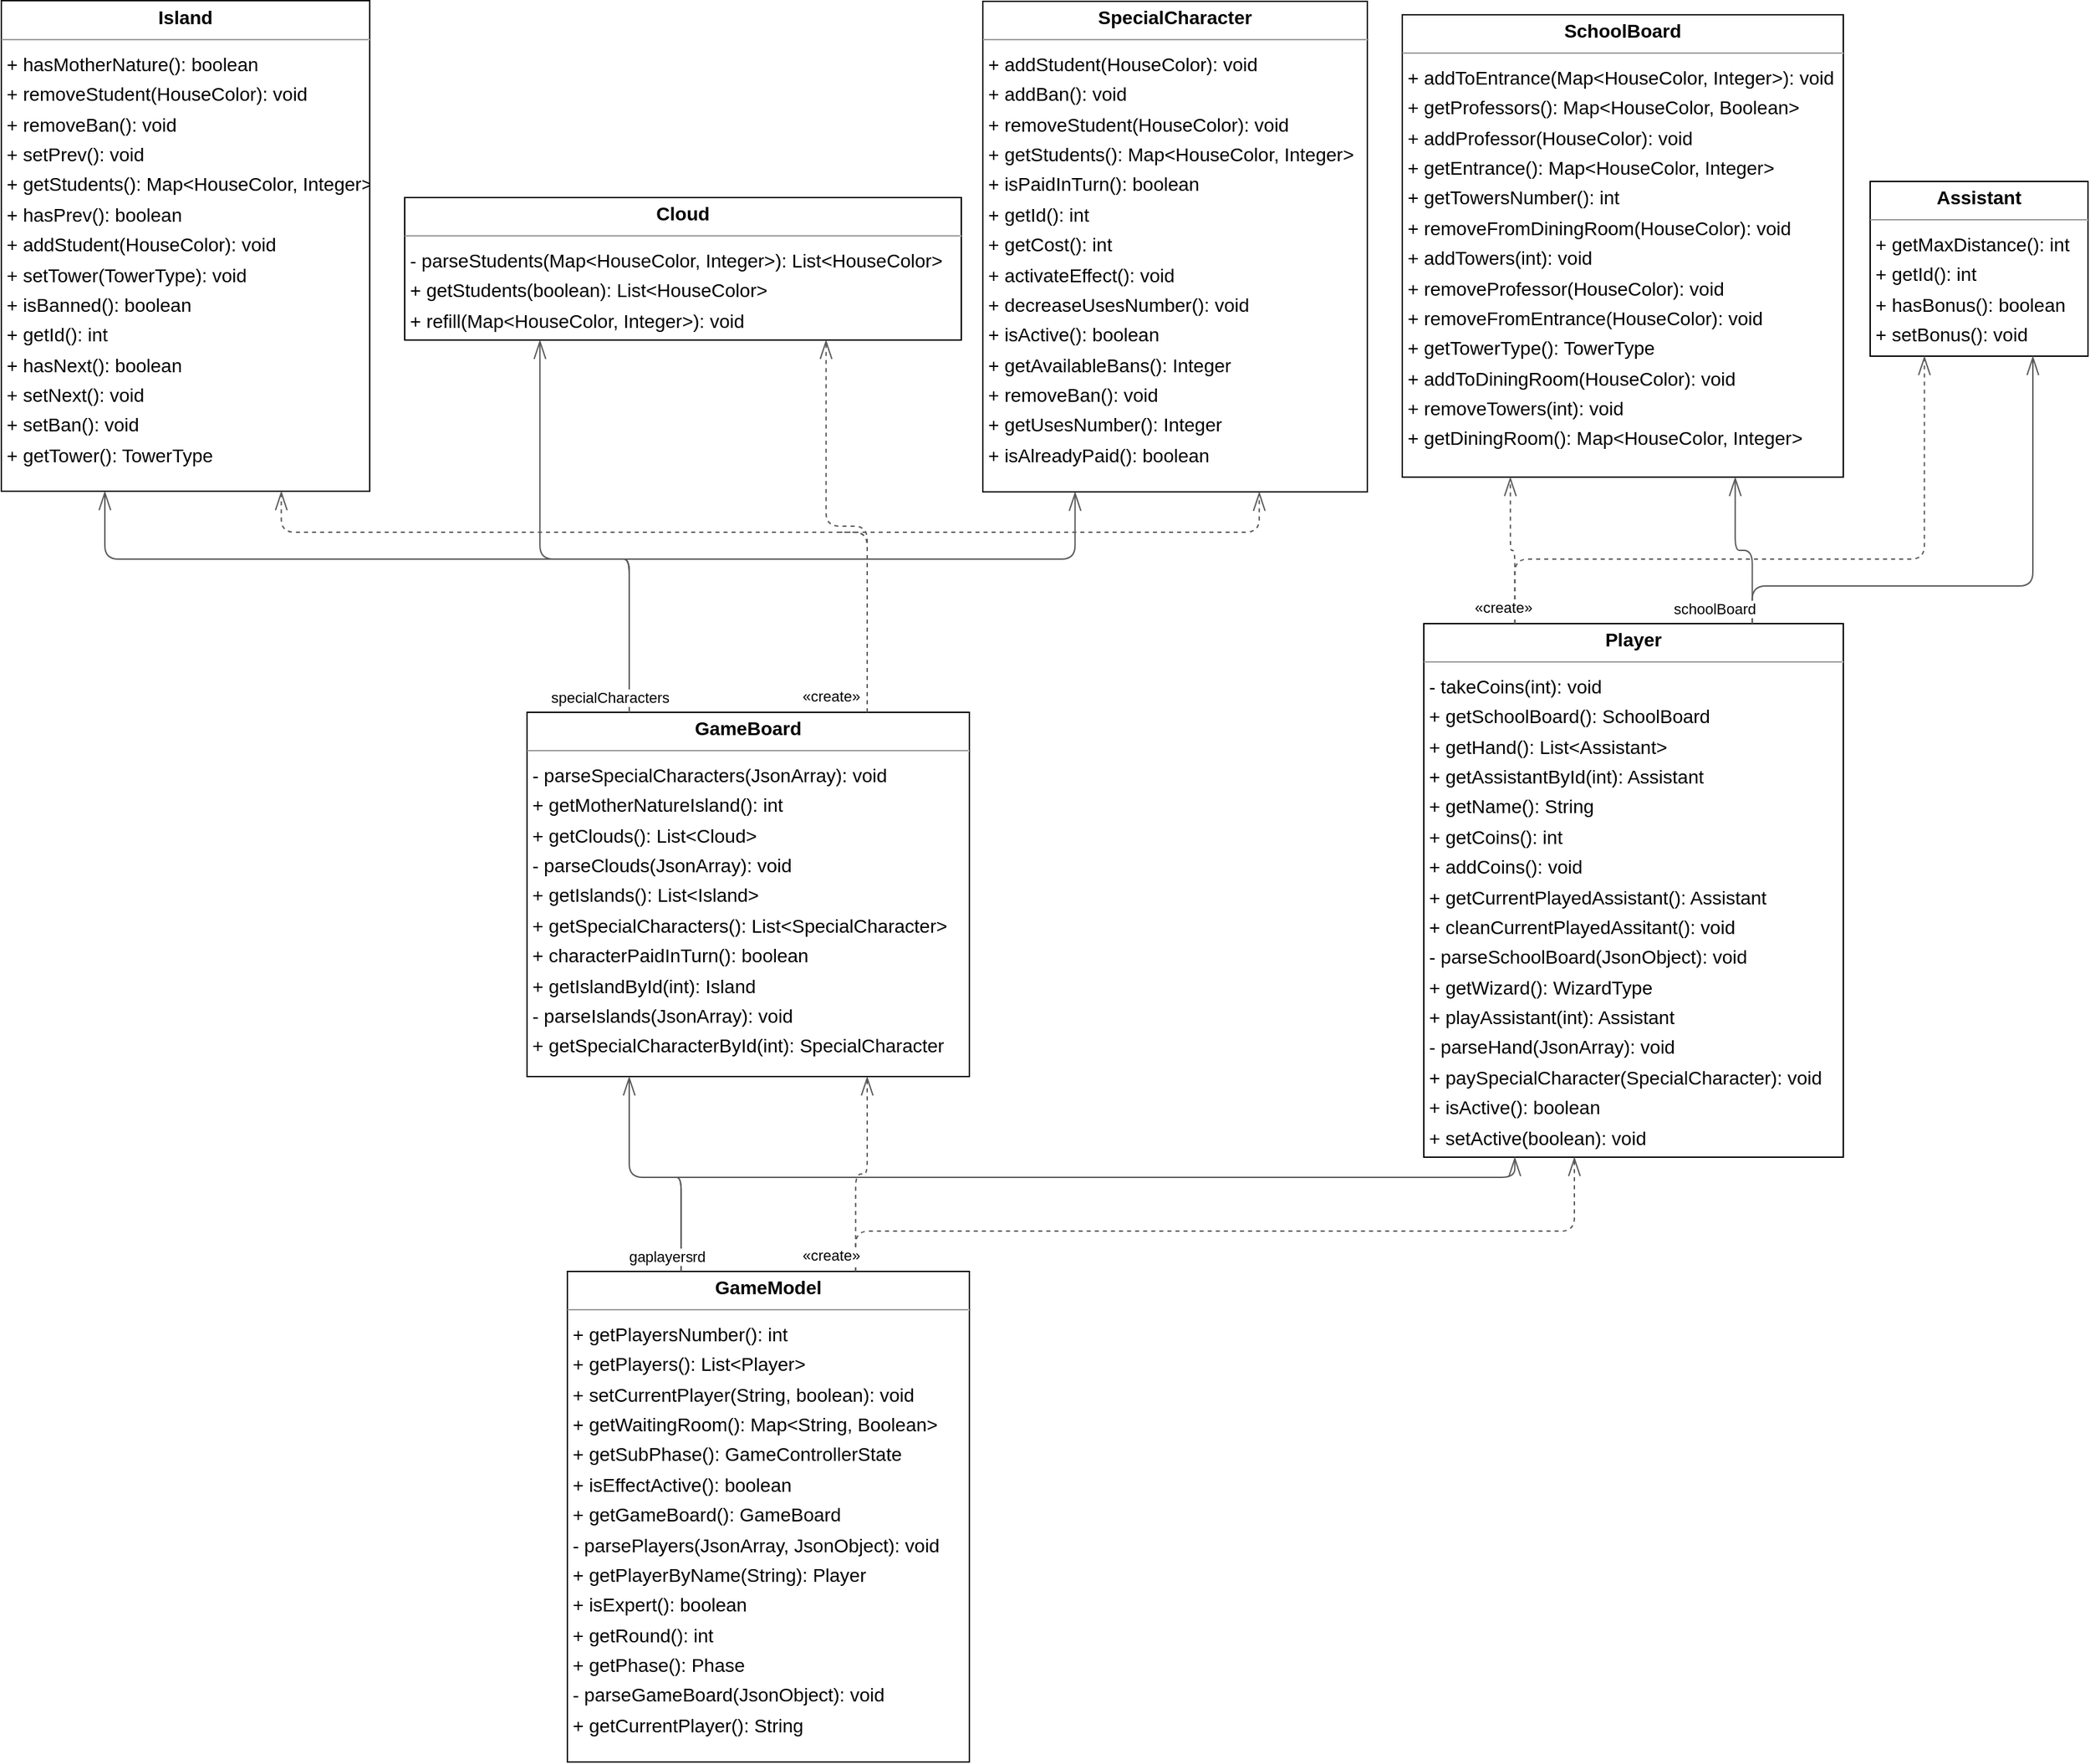 <mxfile version="18.0.4" type="device"><diagram id="F02eRD6FefcrJwGXbE2t" name="Page-1"><mxGraphModel dx="2797" dy="1678" grid="1" gridSize="10" guides="1" tooltips="1" connect="1" arrows="1" fold="1" page="0" pageScale="1" pageWidth="1920" pageHeight="1200" background="none" math="0" shadow="0"><root><mxCell id="0"/><mxCell id="1" parent="0"/><mxCell id="node2" value="&lt;p style=&quot;margin:0px;margin-top:4px;text-align:center;&quot;&gt;&lt;b&gt;Assistant&lt;/b&gt;&lt;/p&gt;&lt;hr size=&quot;1&quot;/&gt;&lt;p style=&quot;margin:0 0 0 4px;line-height:1.6;&quot;&gt;+ getMaxDistance(): int&lt;br/&gt;+ getId(): int&lt;br/&gt;+ hasBonus(): boolean&lt;br/&gt;+ setBonus(): void&lt;/p&gt;" style="verticalAlign=top;align=left;overflow=fill;fontSize=14;fontFamily=Helvetica;html=1;rounded=0;shadow=0;comic=0;labelBackgroundColor=none;strokeWidth=1;" parent="1" vertex="1"><mxGeometry x="280" y="-336" width="162" height="130" as="geometry"/></mxCell><mxCell id="node5" value="&lt;p style=&quot;margin:0px;margin-top:4px;text-align:center;&quot;&gt;&lt;b&gt;Cloud&lt;/b&gt;&lt;/p&gt;&lt;hr size=&quot;1&quot;&gt;&lt;p style=&quot;margin:0 0 0 4px;line-height:1.6;&quot;&gt;- parseStudents(Map&amp;lt;HouseColor, Integer&amp;gt;): List&amp;lt;HouseColor&amp;gt;&lt;br&gt;+ getStudents(boolean): List&amp;lt;HouseColor&amp;gt;&lt;br&gt;+ refill(Map&amp;lt;HouseColor, Integer&amp;gt;): void&lt;/p&gt;" style="verticalAlign=top;align=left;overflow=fill;fontSize=14;fontFamily=Helvetica;html=1;rounded=0;shadow=0;comic=0;labelBackgroundColor=none;strokeWidth=1;" parent="1" vertex="1"><mxGeometry x="-810" y="-324" width="414" height="106" as="geometry"/></mxCell><mxCell id="node3" value="&lt;p style=&quot;margin:0px;margin-top:4px;text-align:center;&quot;&gt;&lt;b&gt;GameBoard&lt;/b&gt;&lt;/p&gt;&lt;hr size=&quot;1&quot;/&gt;&lt;p style=&quot;margin:0 0 0 4px;line-height:1.6;&quot;&gt;- parseSpecialCharacters(JsonArray): void&lt;br/&gt;+ getMotherNatureIsland(): int&lt;br/&gt;+ getClouds(): List&amp;lt;Cloud&amp;gt;&lt;br/&gt;- parseClouds(JsonArray): void&lt;br/&gt;+ getIslands(): List&amp;lt;Island&amp;gt;&lt;br/&gt;+ getSpecialCharacters(): List&amp;lt;SpecialCharacter&amp;gt;&lt;br/&gt;+ characterPaidInTurn(): boolean&lt;br/&gt;+ getIslandById(int): Island&lt;br/&gt;- parseIslands(JsonArray): void&lt;br/&gt;+ getSpecialCharacterById(int): SpecialCharacter&lt;/p&gt;" style="verticalAlign=top;align=left;overflow=fill;fontSize=14;fontFamily=Helvetica;html=1;rounded=0;shadow=0;comic=0;labelBackgroundColor=none;strokeWidth=1;" parent="1" vertex="1"><mxGeometry x="-719" y="59" width="329" height="271" as="geometry"/></mxCell><mxCell id="node6" value="&lt;p style=&quot;margin:0px;margin-top:4px;text-align:center;&quot;&gt;&lt;b&gt;GameModel&lt;/b&gt;&lt;/p&gt;&lt;hr size=&quot;1&quot;/&gt;&lt;p style=&quot;margin:0 0 0 4px;line-height:1.6;&quot;&gt;+ getPlayersNumber(): int&lt;br/&gt;+ getPlayers(): List&amp;lt;Player&amp;gt;&lt;br/&gt;+ setCurrentPlayer(String, boolean): void&lt;br/&gt;+ getWaitingRoom(): Map&amp;lt;String, Boolean&amp;gt;&lt;br/&gt;+ getSubPhase(): GameControllerState&lt;br/&gt;+ isEffectActive(): boolean&lt;br/&gt;+ getGameBoard(): GameBoard&lt;br/&gt;- parsePlayers(JsonArray, JsonObject): void&lt;br/&gt;+ getPlayerByName(String): Player&lt;br/&gt;+ isExpert(): boolean&lt;br/&gt;+ getRound(): int&lt;br/&gt;+ getPhase(): Phase&lt;br/&gt;- parseGameBoard(JsonObject): void&lt;br/&gt;+ getCurrentPlayer(): String&lt;/p&gt;" style="verticalAlign=top;align=left;overflow=fill;fontSize=14;fontFamily=Helvetica;html=1;rounded=0;shadow=0;comic=0;labelBackgroundColor=none;strokeWidth=1;" parent="1" vertex="1"><mxGeometry x="-689" y="475" width="299" height="365" as="geometry"/></mxCell><mxCell id="node7" value="&lt;p style=&quot;margin:0px;margin-top:4px;text-align:center;&quot;&gt;&lt;b&gt;Island&lt;/b&gt;&lt;/p&gt;&lt;hr size=&quot;1&quot;/&gt;&lt;p style=&quot;margin:0 0 0 4px;line-height:1.6;&quot;&gt;+ hasMotherNature(): boolean&lt;br/&gt;+ removeStudent(HouseColor): void&lt;br/&gt;+ removeBan(): void&lt;br/&gt;+ setPrev(): void&lt;br/&gt;+ getStudents(): Map&amp;lt;HouseColor, Integer&amp;gt;&lt;br/&gt;+ hasPrev(): boolean&lt;br/&gt;+ addStudent(HouseColor): void&lt;br/&gt;+ setTower(TowerType): void&lt;br/&gt;+ isBanned(): boolean&lt;br/&gt;+ getId(): int&lt;br/&gt;+ hasNext(): boolean&lt;br/&gt;+ setNext(): void&lt;br/&gt;+ setBan(): void&lt;br/&gt;+ getTower(): TowerType&lt;/p&gt;" style="verticalAlign=top;align=left;overflow=fill;fontSize=14;fontFamily=Helvetica;html=1;rounded=0;shadow=0;comic=0;labelBackgroundColor=none;strokeWidth=1;" parent="1" vertex="1"><mxGeometry x="-1110" y="-470.5" width="274" height="365" as="geometry"/></mxCell><mxCell id="node0" value="&lt;p style=&quot;margin:0px;margin-top:4px;text-align:center;&quot;&gt;&lt;b&gt;Player&lt;/b&gt;&lt;/p&gt;&lt;hr size=&quot;1&quot;/&gt;&lt;p style=&quot;margin:0 0 0 4px;line-height:1.6;&quot;&gt;- takeCoins(int): void&lt;br/&gt;+ getSchoolBoard(): SchoolBoard&lt;br/&gt;+ getHand(): List&amp;lt;Assistant&amp;gt;&lt;br/&gt;+ getAssistantById(int): Assistant&lt;br/&gt;+ getName(): String&lt;br/&gt;+ getCoins(): int&lt;br/&gt;+ addCoins(): void&lt;br/&gt;+ getCurrentPlayedAssistant(): Assistant&lt;br/&gt;+ cleanCurrentPlayedAssitant(): void&lt;br/&gt;- parseSchoolBoard(JsonObject): void&lt;br/&gt;+ getWizard(): WizardType&lt;br/&gt;+ playAssistant(int): Assistant&lt;br/&gt;- parseHand(JsonArray): void&lt;br/&gt;+ paySpecialCharacter(SpecialCharacter): void&lt;br/&gt;+ isActive(): boolean&lt;br/&gt;+ setActive(boolean): void&lt;/p&gt;" style="verticalAlign=top;align=left;overflow=fill;fontSize=14;fontFamily=Helvetica;html=1;rounded=0;shadow=0;comic=0;labelBackgroundColor=none;strokeWidth=1;" parent="1" vertex="1"><mxGeometry x="-52" y="-7" width="312" height="397" as="geometry"/></mxCell><mxCell id="node4" value="&lt;p style=&quot;margin:0px;margin-top:4px;text-align:center;&quot;&gt;&lt;b&gt;SchoolBoard&lt;/b&gt;&lt;/p&gt;&lt;hr size=&quot;1&quot;/&gt;&lt;p style=&quot;margin:0 0 0 4px;line-height:1.6;&quot;&gt;+ addToEntrance(Map&amp;lt;HouseColor, Integer&amp;gt;): void&lt;br/&gt;+ getProfessors(): Map&amp;lt;HouseColor, Boolean&amp;gt;&lt;br/&gt;+ addProfessor(HouseColor): void&lt;br/&gt;+ getEntrance(): Map&amp;lt;HouseColor, Integer&amp;gt;&lt;br/&gt;+ getTowersNumber(): int&lt;br/&gt;+ removeFromDiningRoom(HouseColor): void&lt;br/&gt;+ addTowers(int): void&lt;br/&gt;+ removeProfessor(HouseColor): void&lt;br/&gt;+ removeFromEntrance(HouseColor): void&lt;br/&gt;+ getTowerType(): TowerType&lt;br/&gt;+ addToDiningRoom(HouseColor): void&lt;br/&gt;+ removeTowers(int): void&lt;br/&gt;+ getDiningRoom(): Map&amp;lt;HouseColor, Integer&amp;gt;&lt;/p&gt;" style="verticalAlign=top;align=left;overflow=fill;fontSize=14;fontFamily=Helvetica;html=1;rounded=0;shadow=0;comic=0;labelBackgroundColor=none;strokeWidth=1;" parent="1" vertex="1"><mxGeometry x="-68" y="-460" width="328" height="344" as="geometry"/></mxCell><mxCell id="node1" value="&lt;p style=&quot;margin:0px;margin-top:4px;text-align:center;&quot;&gt;&lt;b&gt;SpecialCharacter&lt;/b&gt;&lt;/p&gt;&lt;hr size=&quot;1&quot;/&gt;&lt;p style=&quot;margin:0 0 0 4px;line-height:1.6;&quot;&gt;+ addStudent(HouseColor): void&lt;br/&gt;+ addBan(): void&lt;br/&gt;+ removeStudent(HouseColor): void&lt;br/&gt;+ getStudents(): Map&amp;lt;HouseColor, Integer&amp;gt;&lt;br/&gt;+ isPaidInTurn(): boolean&lt;br/&gt;+ getId(): int&lt;br/&gt;+ getCost(): int&lt;br/&gt;+ activateEffect(): void&lt;br/&gt;+ decreaseUsesNumber(): void&lt;br/&gt;+ isActive(): boolean&lt;br/&gt;+ getAvailableBans(): Integer&lt;br/&gt;+ removeBan(): void&lt;br/&gt;+ getUsesNumber(): Integer&lt;br/&gt;+ isAlreadyPaid(): boolean&lt;/p&gt;" style="verticalAlign=top;align=left;overflow=fill;fontSize=14;fontFamily=Helvetica;html=1;rounded=0;shadow=0;comic=0;labelBackgroundColor=none;strokeWidth=1;" parent="1" vertex="1"><mxGeometry x="-380" y="-470" width="286" height="365" as="geometry"/></mxCell><mxCell id="edge2" value="" style="html=1;rounded=1;edgeStyle=orthogonalEdgeStyle;dashed=0;startArrow=diamondThinstartSize=12;endArrow=openThin;endSize=12;strokeColor=#595959;exitX=0.231;exitY=0.000;exitDx=0;exitDy=0;entryX=0.243;entryY=1.000;entryDx=0;entryDy=0;" parent="1" source="node3" target="node5" edge="1"><mxGeometry width="50" height="50" relative="1" as="geometry"><Array as="points"><mxPoint x="-651" y="-55"/><mxPoint x="-691" y="-55"/></Array></mxGeometry></mxCell><mxCell id="label12" value="1" style="edgeLabel;resizable=0;html=1;align=left;verticalAlign=top;strokeColor=default;" parent="edge2" vertex="1" connectable="0"><mxGeometry x="-656" y="35" as="geometry"/></mxCell><mxCell id="label16" value="*" style="edgeLabel;resizable=0;html=1;align=left;verticalAlign=top;strokeColor=default;" parent="edge2" vertex="1" connectable="0"><mxGeometry x="-655" y="35" as="geometry"/></mxCell><mxCell id="label17" value="clouds" style="edgeLabel;resizable=0;html=1;align=left;verticalAlign=top;strokeColor=default;" parent="edge2" vertex="1" connectable="0"><mxGeometry x="-671" y="35" as="geometry"/></mxCell><mxCell id="edge5" value="" style="html=1;rounded=1;edgeStyle=orthogonalEdgeStyle;dashed=1;startArrow=none;endArrow=openThin;endSize=12;strokeColor=#595959;exitX=0.769;exitY=0.000;exitDx=0;exitDy=0;entryX=0.757;entryY=1.000;entryDx=0;entryDy=0;" parent="1" source="node3" target="node5" edge="1"><mxGeometry width="50" height="50" relative="1" as="geometry"><Array as="points"/></mxGeometry></mxCell><mxCell id="label32" value="«create»" style="edgeLabel;resizable=0;html=1;align=left;verticalAlign=top;strokeColor=default;" parent="edge5" vertex="1" connectable="0"><mxGeometry x="-516" y="34" as="geometry"/></mxCell><mxCell id="edge1" value="" style="html=1;rounded=1;edgeStyle=orthogonalEdgeStyle;dashed=1;startArrow=none;endArrow=openThin;endSize=12;strokeColor=#595959;exitX=0.769;exitY=0.000;exitDx=0;exitDy=0;entryX=0.760;entryY=1.000;entryDx=0;entryDy=0;" parent="1" source="node3" target="node7" edge="1"><mxGeometry width="50" height="50" relative="1" as="geometry"><Array as="points"><mxPoint x="-491" y="-75"/><mxPoint x="-880" y="-75"/></Array></mxGeometry></mxCell><mxCell id="label8" value="«create»" style="edgeLabel;resizable=0;html=1;align=left;verticalAlign=top;strokeColor=default;" parent="edge1" vertex="1" connectable="0"><mxGeometry x="-516" y="34" as="geometry"/></mxCell><mxCell id="edge9" value="" style="html=1;rounded=1;edgeStyle=orthogonalEdgeStyle;dashed=0;startArrow=diamondThinstartSize=12;endArrow=openThin;endSize=12;strokeColor=#595959;exitX=0.231;exitY=0.000;exitDx=0;exitDy=0;entryX=0.281;entryY=1.000;entryDx=0;entryDy=0;" parent="1" source="node3" target="node7" edge="1"><mxGeometry width="50" height="50" relative="1" as="geometry"><Array as="points"><mxPoint x="-651" y="-55"/><mxPoint x="-1011" y="-55"/></Array></mxGeometry></mxCell><mxCell id="label54" value="1" style="edgeLabel;resizable=0;html=1;align=left;verticalAlign=top;strokeColor=default;" parent="edge9" vertex="1" connectable="0"><mxGeometry x="-656" y="35" as="geometry"/></mxCell><mxCell id="label58" value="*" style="edgeLabel;resizable=0;html=1;align=left;verticalAlign=top;strokeColor=default;" parent="edge9" vertex="1" connectable="0"><mxGeometry x="-655" y="35" as="geometry"/></mxCell><mxCell id="label59" value="islands" style="edgeLabel;resizable=0;html=1;align=left;verticalAlign=top;strokeColor=default;" parent="edge9" vertex="1" connectable="0"><mxGeometry x="-673" y="35" as="geometry"/></mxCell><mxCell id="edge3" value="" style="html=1;rounded=1;edgeStyle=orthogonalEdgeStyle;dashed=1;startArrow=none;endArrow=openThin;endSize=12;strokeColor=#595959;exitX=0.769;exitY=0.000;exitDx=0;exitDy=0;entryX=0.719;entryY=1.000;entryDx=0;entryDy=0;" parent="1" source="node3" target="node1" edge="1"><mxGeometry width="50" height="50" relative="1" as="geometry"><Array as="points"><mxPoint x="-491" y="-75"/><mxPoint x="-171" y="-75"/></Array></mxGeometry></mxCell><mxCell id="label20" value="«create»" style="edgeLabel;resizable=0;html=1;align=left;verticalAlign=top;strokeColor=default;" parent="edge3" vertex="1" connectable="0"><mxGeometry x="-516" y="34" as="geometry"/></mxCell><mxCell id="edge6" value="" style="html=1;rounded=1;edgeStyle=orthogonalEdgeStyle;dashed=0;startArrow=diamondThinstartSize=12;endArrow=openThin;endSize=12;strokeColor=#595959;exitX=0.231;exitY=0.000;exitDx=0;exitDy=0;entryX=0.240;entryY=1.000;entryDx=0;entryDy=0;" parent="1" source="node3" target="node1" edge="1"><mxGeometry width="50" height="50" relative="1" as="geometry"><Array as="points"><mxPoint x="-651" y="-55"/><mxPoint x="-302" y="-55"/></Array></mxGeometry></mxCell><mxCell id="label36" value="1" style="edgeLabel;resizable=0;html=1;align=left;verticalAlign=top;strokeColor=default;" parent="edge6" vertex="1" connectable="0"><mxGeometry x="-656" y="35" as="geometry"/></mxCell><mxCell id="label40" value="*" style="edgeLabel;resizable=0;html=1;align=left;verticalAlign=top;strokeColor=default;" parent="edge6" vertex="1" connectable="0"><mxGeometry x="-655" y="35" as="geometry"/></mxCell><mxCell id="label41" value="specialCharacters" style="edgeLabel;resizable=0;html=1;align=left;verticalAlign=top;strokeColor=default;" parent="edge6" vertex="1" connectable="0"><mxGeometry x="-703" y="35" as="geometry"/></mxCell><mxCell id="edge12" value="" style="html=1;rounded=1;edgeStyle=orthogonalEdgeStyle;dashed=1;startArrow=none;endArrow=openThin;endSize=12;strokeColor=#595959;exitX=0.717;exitY=0.000;exitDx=0;exitDy=0;entryX=0.769;entryY=1.000;entryDx=0;entryDy=0;" parent="1" source="node6" target="node3" edge="1"><mxGeometry width="50" height="50" relative="1" as="geometry"><Array as="points"/></mxGeometry></mxCell><mxCell id="label74" value="«create»" style="edgeLabel;resizable=0;html=1;align=left;verticalAlign=top;strokeColor=default;" parent="edge12" vertex="1" connectable="0"><mxGeometry x="-516" y="450" as="geometry"/></mxCell><mxCell id="edge13" value="" style="html=1;rounded=1;edgeStyle=orthogonalEdgeStyle;dashed=0;startArrow=diamondThinstartSize=12;endArrow=openThin;endSize=12;strokeColor=#595959;exitX=0.283;exitY=0.000;exitDx=0;exitDy=0;entryX=0.231;entryY=1.000;entryDx=0;entryDy=0;" parent="1" source="node6" target="node3" edge="1"><mxGeometry width="50" height="50" relative="1" as="geometry"><Array as="points"><mxPoint x="-611" y="405"/><mxPoint x="-651" y="405"/></Array></mxGeometry></mxCell><mxCell id="label78" value="1" style="edgeLabel;resizable=0;html=1;align=left;verticalAlign=top;strokeColor=default;" parent="edge13" vertex="1" connectable="0"><mxGeometry x="-616" y="451" as="geometry"/></mxCell><mxCell id="label82" value="1" style="edgeLabel;resizable=0;html=1;align=left;verticalAlign=top;strokeColor=default;" parent="edge13" vertex="1" connectable="0"><mxGeometry x="-616" y="451" as="geometry"/></mxCell><mxCell id="label83" value="gameBoard" style="edgeLabel;resizable=0;html=1;align=left;verticalAlign=top;strokeColor=default;" parent="edge13" vertex="1" connectable="0"><mxGeometry x="-645" y="451" as="geometry"/></mxCell><mxCell id="edge0" value="" style="html=1;rounded=1;edgeStyle=orthogonalEdgeStyle;dashed=1;startArrow=none;endArrow=openThin;endSize=12;strokeColor=#595959;exitX=0.717;exitY=0.000;exitDx=0;exitDy=0;entryX=0.359;entryY=1.000;entryDx=0;entryDy=0;" parent="1" source="node6" target="node0" edge="1"><mxGeometry width="50" height="50" relative="1" as="geometry"><Array as="points"><mxPoint x="-475" y="445"/><mxPoint x="60" y="445"/></Array></mxGeometry></mxCell><mxCell id="label2" value="«create»" style="edgeLabel;resizable=0;html=1;align=left;verticalAlign=top;strokeColor=default;" parent="edge0" vertex="1" connectable="0"><mxGeometry x="-516" y="450" as="geometry"/></mxCell><mxCell id="edge11" value="" style="html=1;rounded=1;edgeStyle=orthogonalEdgeStyle;dashed=0;startArrow=diamondThinstartSize=12;endArrow=openThin;endSize=12;strokeColor=#595959;exitX=0.283;exitY=0.000;exitDx=0;exitDy=0;entryX=0.217;entryY=1.000;entryDx=0;entryDy=0;" parent="1" source="node6" target="node0" edge="1"><mxGeometry width="50" height="50" relative="1" as="geometry"><Array as="points"><mxPoint x="-611" y="405"/><mxPoint x="9" y="405"/></Array></mxGeometry></mxCell><mxCell id="label66" value="1" style="edgeLabel;resizable=0;html=1;align=left;verticalAlign=top;strokeColor=default;" parent="edge11" vertex="1" connectable="0"><mxGeometry x="-616" y="451" as="geometry"/></mxCell><mxCell id="label70" value="*" style="edgeLabel;resizable=0;html=1;align=left;verticalAlign=top;strokeColor=default;" parent="edge11" vertex="1" connectable="0"><mxGeometry x="-615" y="451" as="geometry"/></mxCell><mxCell id="label71" value="players" style="edgeLabel;resizable=0;html=1;align=left;verticalAlign=top;strokeColor=default;" parent="edge11" vertex="1" connectable="0"><mxGeometry x="-633" y="451" as="geometry"/></mxCell><mxCell id="edge4" value="" style="html=1;rounded=1;edgeStyle=orthogonalEdgeStyle;dashed=0;startArrow=diamondThinstartSize=12;endArrow=openThin;endSize=12;strokeColor=#595959;exitX=0.783;exitY=0.000;exitDx=0;exitDy=0;entryX=0.747;entryY=1.000;entryDx=0;entryDy=0;" parent="1" source="node0" target="node2" edge="1"><mxGeometry width="50" height="50" relative="1" as="geometry"><Array as="points"><mxPoint x="192" y="-35"/><mxPoint x="401" y="-35"/></Array></mxGeometry></mxCell><mxCell id="label24" value="1" style="edgeLabel;resizable=0;html=1;align=left;verticalAlign=top;strokeColor=default;" parent="edge4" vertex="1" connectable="0"><mxGeometry x="164" y="-30" as="geometry"/></mxCell><mxCell id="label28" value="*" style="edgeLabel;resizable=0;html=1;align=left;verticalAlign=top;strokeColor=default;" parent="edge4" vertex="1" connectable="0"><mxGeometry x="165" y="-30" as="geometry"/></mxCell><mxCell id="label29" value="hand" style="edgeLabel;resizable=0;html=1;align=left;verticalAlign=top;strokeColor=default;" parent="edge4" vertex="1" connectable="0"><mxGeometry x="153" y="-30" as="geometry"/></mxCell><mxCell id="edge10" value="" style="html=1;rounded=1;edgeStyle=orthogonalEdgeStyle;dashed=1;startArrow=none;endArrow=openThin;endSize=12;strokeColor=#595959;exitX=0.217;exitY=0.000;exitDx=0;exitDy=0;entryX=0.249;entryY=1.000;entryDx=0;entryDy=0;" parent="1" source="node0" target="node2" edge="1"><mxGeometry width="50" height="50" relative="1" as="geometry"><Array as="points"><mxPoint x="16" y="-55"/><mxPoint x="320" y="-55"/></Array></mxGeometry></mxCell><mxCell id="label62" value="«create»" style="edgeLabel;resizable=0;html=1;align=left;verticalAlign=top;strokeColor=default;" parent="edge10" vertex="1" connectable="0"><mxGeometry x="-16" y="-32" as="geometry"/></mxCell><mxCell id="edge7" value="" style="html=1;rounded=1;edgeStyle=orthogonalEdgeStyle;dashed=0;startArrow=diamondThinstartSize=12;endArrow=openThin;endSize=12;strokeColor=#595959;exitX=0.783;exitY=0.000;exitDx=0;exitDy=0;entryX=0.755;entryY=1.000;entryDx=0;entryDy=0;" parent="1" source="node0" target="node4" edge="1"><mxGeometry width="50" height="50" relative="1" as="geometry"><Array as="points"/></mxGeometry></mxCell><mxCell id="label42" value="1" style="edgeLabel;resizable=0;html=1;align=left;verticalAlign=top;strokeColor=default;" parent="edge7" vertex="1" connectable="0"><mxGeometry x="164" y="-31" as="geometry"/></mxCell><mxCell id="label46" value="1" style="edgeLabel;resizable=0;html=1;align=left;verticalAlign=top;strokeColor=default;" parent="edge7" vertex="1" connectable="0"><mxGeometry x="164" y="-31" as="geometry"/></mxCell><mxCell id="label47" value="schoolBoard" style="edgeLabel;resizable=0;html=1;align=left;verticalAlign=top;strokeColor=default;" parent="edge7" vertex="1" connectable="0"><mxGeometry x="132" y="-31" as="geometry"/></mxCell><mxCell id="edge8" value="" style="html=1;rounded=1;edgeStyle=orthogonalEdgeStyle;dashed=1;startArrow=none;endArrow=openThin;endSize=12;strokeColor=#595959;exitX=0.217;exitY=0.000;exitDx=0;exitDy=0;entryX=0.245;entryY=1.000;entryDx=0;entryDy=0;" parent="1" source="node0" target="node4" edge="1"><mxGeometry width="50" height="50" relative="1" as="geometry"><Array as="points"/></mxGeometry></mxCell><mxCell id="label50" value="«create»" style="edgeLabel;resizable=0;html=1;align=left;verticalAlign=top;strokeColor=default;" parent="edge8" vertex="1" connectable="0"><mxGeometry x="-16" y="-32" as="geometry"/></mxCell></root></mxGraphModel></diagram></mxfile>